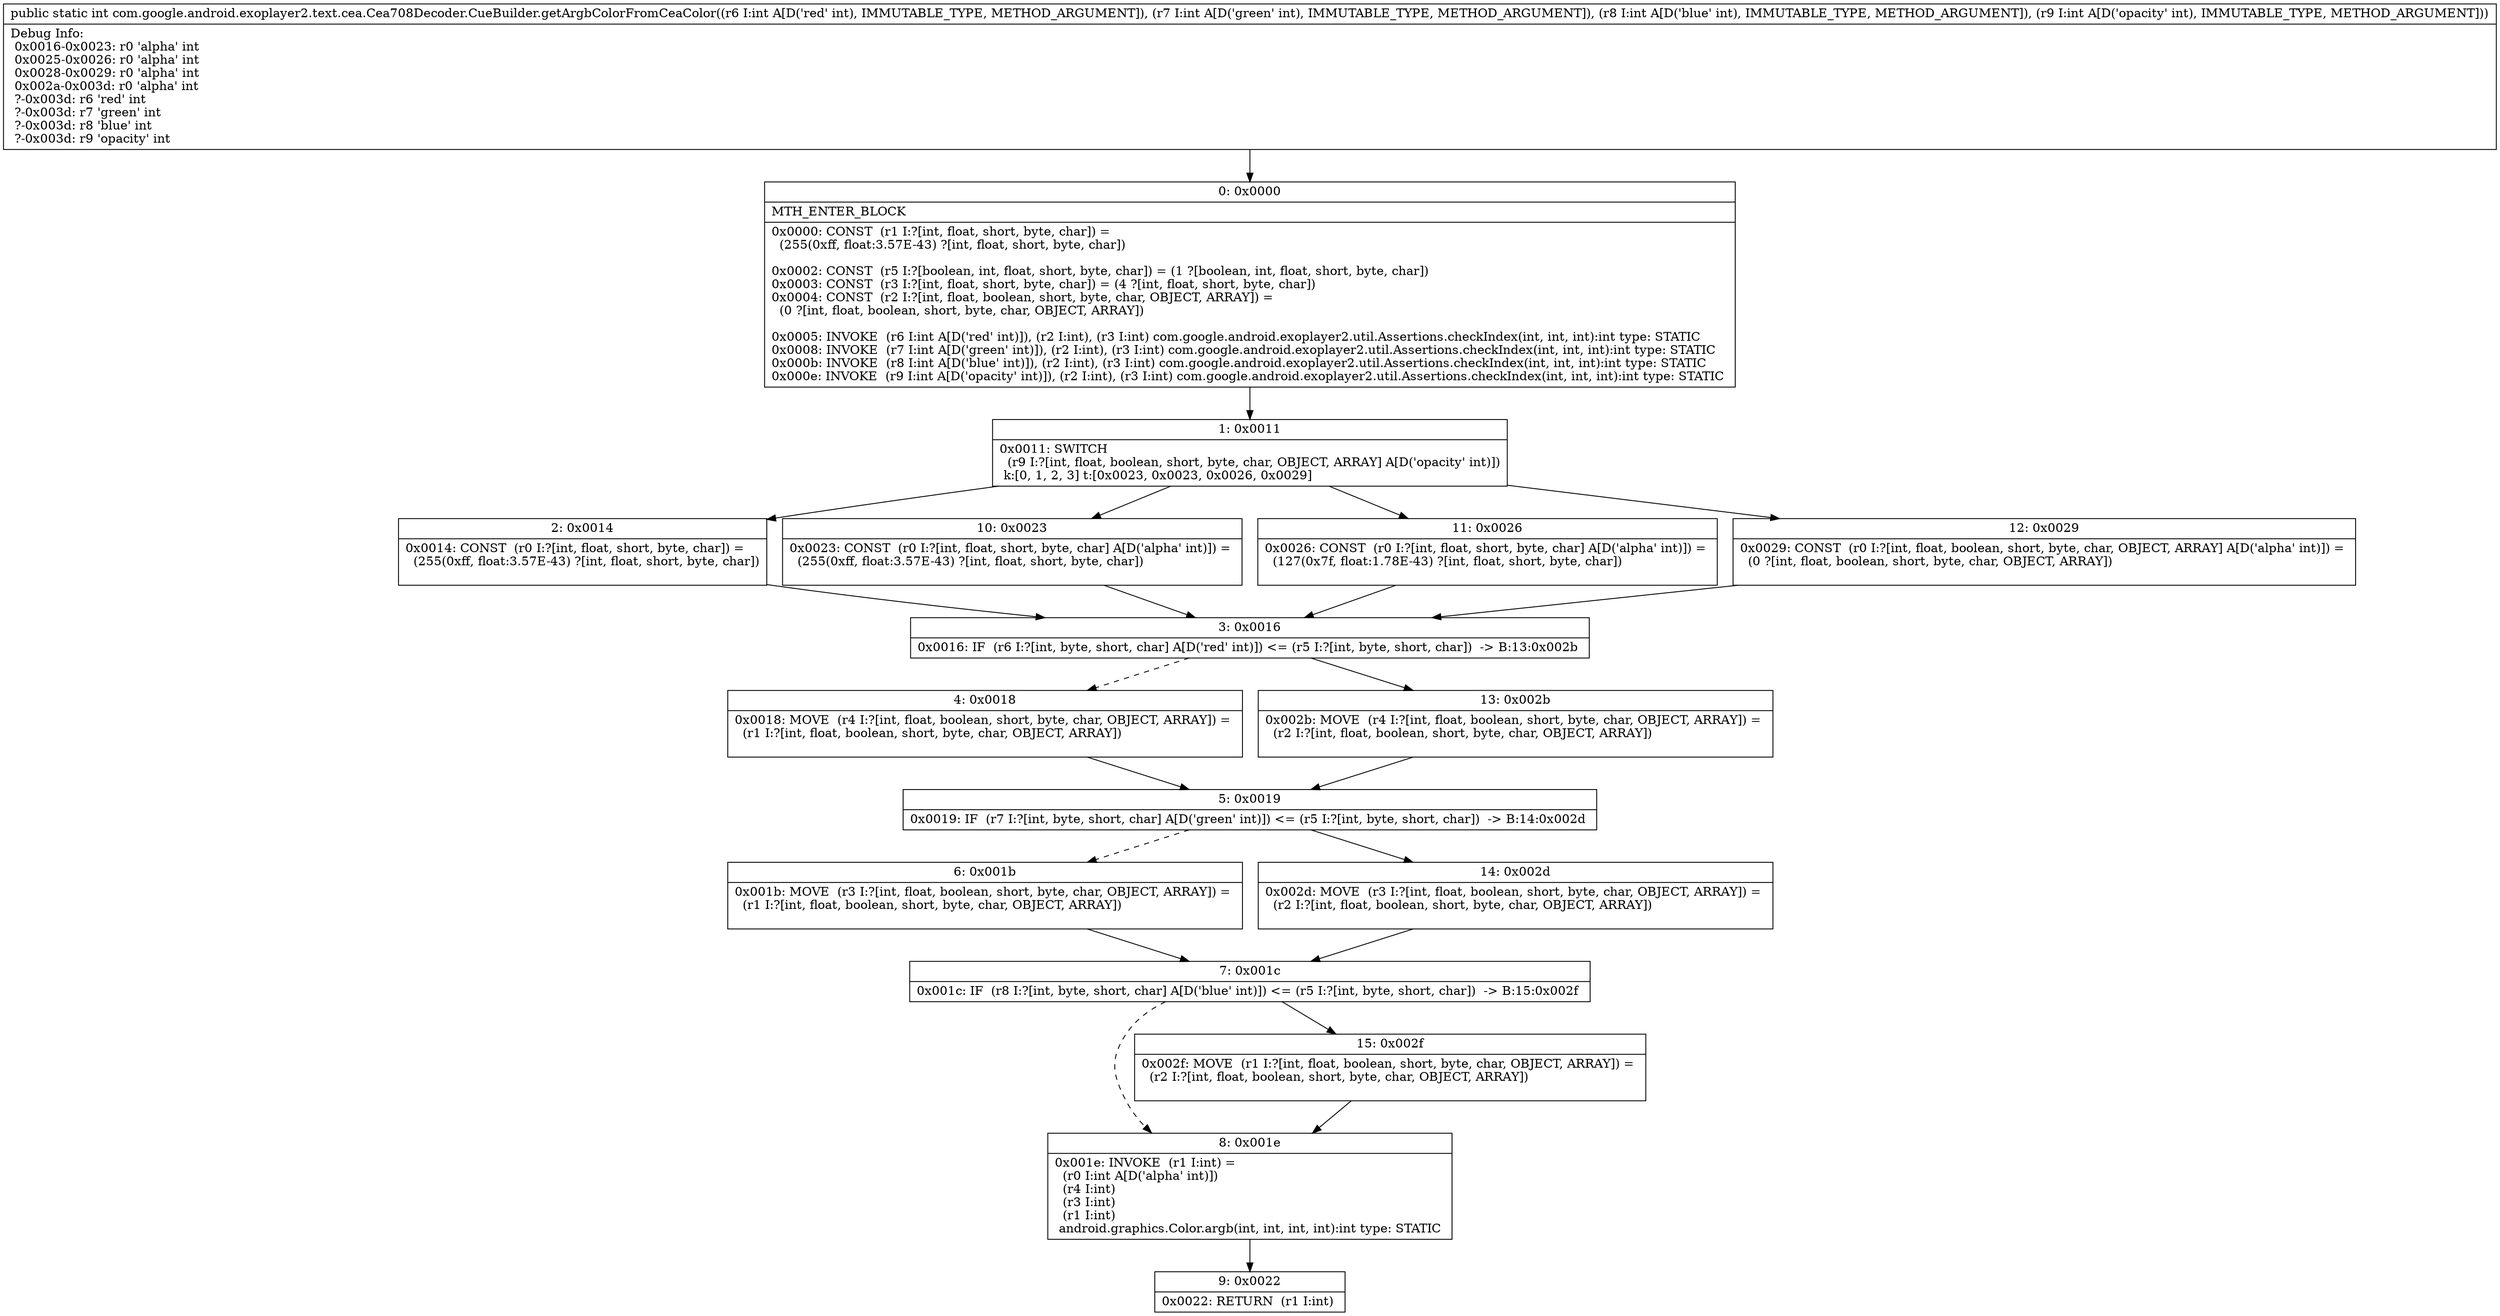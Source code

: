 digraph "CFG forcom.google.android.exoplayer2.text.cea.Cea708Decoder.CueBuilder.getArgbColorFromCeaColor(IIII)I" {
Node_0 [shape=record,label="{0\:\ 0x0000|MTH_ENTER_BLOCK\l|0x0000: CONST  (r1 I:?[int, float, short, byte, char]) = \l  (255(0xff, float:3.57E\-43) ?[int, float, short, byte, char])\l \l0x0002: CONST  (r5 I:?[boolean, int, float, short, byte, char]) = (1 ?[boolean, int, float, short, byte, char]) \l0x0003: CONST  (r3 I:?[int, float, short, byte, char]) = (4 ?[int, float, short, byte, char]) \l0x0004: CONST  (r2 I:?[int, float, boolean, short, byte, char, OBJECT, ARRAY]) = \l  (0 ?[int, float, boolean, short, byte, char, OBJECT, ARRAY])\l \l0x0005: INVOKE  (r6 I:int A[D('red' int)]), (r2 I:int), (r3 I:int) com.google.android.exoplayer2.util.Assertions.checkIndex(int, int, int):int type: STATIC \l0x0008: INVOKE  (r7 I:int A[D('green' int)]), (r2 I:int), (r3 I:int) com.google.android.exoplayer2.util.Assertions.checkIndex(int, int, int):int type: STATIC \l0x000b: INVOKE  (r8 I:int A[D('blue' int)]), (r2 I:int), (r3 I:int) com.google.android.exoplayer2.util.Assertions.checkIndex(int, int, int):int type: STATIC \l0x000e: INVOKE  (r9 I:int A[D('opacity' int)]), (r2 I:int), (r3 I:int) com.google.android.exoplayer2.util.Assertions.checkIndex(int, int, int):int type: STATIC \l}"];
Node_1 [shape=record,label="{1\:\ 0x0011|0x0011: SWITCH  \l  (r9 I:?[int, float, boolean, short, byte, char, OBJECT, ARRAY] A[D('opacity' int)])\l k:[0, 1, 2, 3] t:[0x0023, 0x0023, 0x0026, 0x0029] \l}"];
Node_2 [shape=record,label="{2\:\ 0x0014|0x0014: CONST  (r0 I:?[int, float, short, byte, char]) = \l  (255(0xff, float:3.57E\-43) ?[int, float, short, byte, char])\l \l}"];
Node_3 [shape=record,label="{3\:\ 0x0016|0x0016: IF  (r6 I:?[int, byte, short, char] A[D('red' int)]) \<= (r5 I:?[int, byte, short, char])  \-\> B:13:0x002b \l}"];
Node_4 [shape=record,label="{4\:\ 0x0018|0x0018: MOVE  (r4 I:?[int, float, boolean, short, byte, char, OBJECT, ARRAY]) = \l  (r1 I:?[int, float, boolean, short, byte, char, OBJECT, ARRAY])\l \l}"];
Node_5 [shape=record,label="{5\:\ 0x0019|0x0019: IF  (r7 I:?[int, byte, short, char] A[D('green' int)]) \<= (r5 I:?[int, byte, short, char])  \-\> B:14:0x002d \l}"];
Node_6 [shape=record,label="{6\:\ 0x001b|0x001b: MOVE  (r3 I:?[int, float, boolean, short, byte, char, OBJECT, ARRAY]) = \l  (r1 I:?[int, float, boolean, short, byte, char, OBJECT, ARRAY])\l \l}"];
Node_7 [shape=record,label="{7\:\ 0x001c|0x001c: IF  (r8 I:?[int, byte, short, char] A[D('blue' int)]) \<= (r5 I:?[int, byte, short, char])  \-\> B:15:0x002f \l}"];
Node_8 [shape=record,label="{8\:\ 0x001e|0x001e: INVOKE  (r1 I:int) = \l  (r0 I:int A[D('alpha' int)])\l  (r4 I:int)\l  (r3 I:int)\l  (r1 I:int)\l android.graphics.Color.argb(int, int, int, int):int type: STATIC \l}"];
Node_9 [shape=record,label="{9\:\ 0x0022|0x0022: RETURN  (r1 I:int) \l}"];
Node_10 [shape=record,label="{10\:\ 0x0023|0x0023: CONST  (r0 I:?[int, float, short, byte, char] A[D('alpha' int)]) = \l  (255(0xff, float:3.57E\-43) ?[int, float, short, byte, char])\l \l}"];
Node_11 [shape=record,label="{11\:\ 0x0026|0x0026: CONST  (r0 I:?[int, float, short, byte, char] A[D('alpha' int)]) = \l  (127(0x7f, float:1.78E\-43) ?[int, float, short, byte, char])\l \l}"];
Node_12 [shape=record,label="{12\:\ 0x0029|0x0029: CONST  (r0 I:?[int, float, boolean, short, byte, char, OBJECT, ARRAY] A[D('alpha' int)]) = \l  (0 ?[int, float, boolean, short, byte, char, OBJECT, ARRAY])\l \l}"];
Node_13 [shape=record,label="{13\:\ 0x002b|0x002b: MOVE  (r4 I:?[int, float, boolean, short, byte, char, OBJECT, ARRAY]) = \l  (r2 I:?[int, float, boolean, short, byte, char, OBJECT, ARRAY])\l \l}"];
Node_14 [shape=record,label="{14\:\ 0x002d|0x002d: MOVE  (r3 I:?[int, float, boolean, short, byte, char, OBJECT, ARRAY]) = \l  (r2 I:?[int, float, boolean, short, byte, char, OBJECT, ARRAY])\l \l}"];
Node_15 [shape=record,label="{15\:\ 0x002f|0x002f: MOVE  (r1 I:?[int, float, boolean, short, byte, char, OBJECT, ARRAY]) = \l  (r2 I:?[int, float, boolean, short, byte, char, OBJECT, ARRAY])\l \l}"];
MethodNode[shape=record,label="{public static int com.google.android.exoplayer2.text.cea.Cea708Decoder.CueBuilder.getArgbColorFromCeaColor((r6 I:int A[D('red' int), IMMUTABLE_TYPE, METHOD_ARGUMENT]), (r7 I:int A[D('green' int), IMMUTABLE_TYPE, METHOD_ARGUMENT]), (r8 I:int A[D('blue' int), IMMUTABLE_TYPE, METHOD_ARGUMENT]), (r9 I:int A[D('opacity' int), IMMUTABLE_TYPE, METHOD_ARGUMENT]))  | Debug Info:\l  0x0016\-0x0023: r0 'alpha' int\l  0x0025\-0x0026: r0 'alpha' int\l  0x0028\-0x0029: r0 'alpha' int\l  0x002a\-0x003d: r0 'alpha' int\l  ?\-0x003d: r6 'red' int\l  ?\-0x003d: r7 'green' int\l  ?\-0x003d: r8 'blue' int\l  ?\-0x003d: r9 'opacity' int\l}"];
MethodNode -> Node_0;
Node_0 -> Node_1;
Node_1 -> Node_2;
Node_1 -> Node_10;
Node_1 -> Node_11;
Node_1 -> Node_12;
Node_2 -> Node_3;
Node_3 -> Node_4[style=dashed];
Node_3 -> Node_13;
Node_4 -> Node_5;
Node_5 -> Node_6[style=dashed];
Node_5 -> Node_14;
Node_6 -> Node_7;
Node_7 -> Node_8[style=dashed];
Node_7 -> Node_15;
Node_8 -> Node_9;
Node_10 -> Node_3;
Node_11 -> Node_3;
Node_12 -> Node_3;
Node_13 -> Node_5;
Node_14 -> Node_7;
Node_15 -> Node_8;
}

